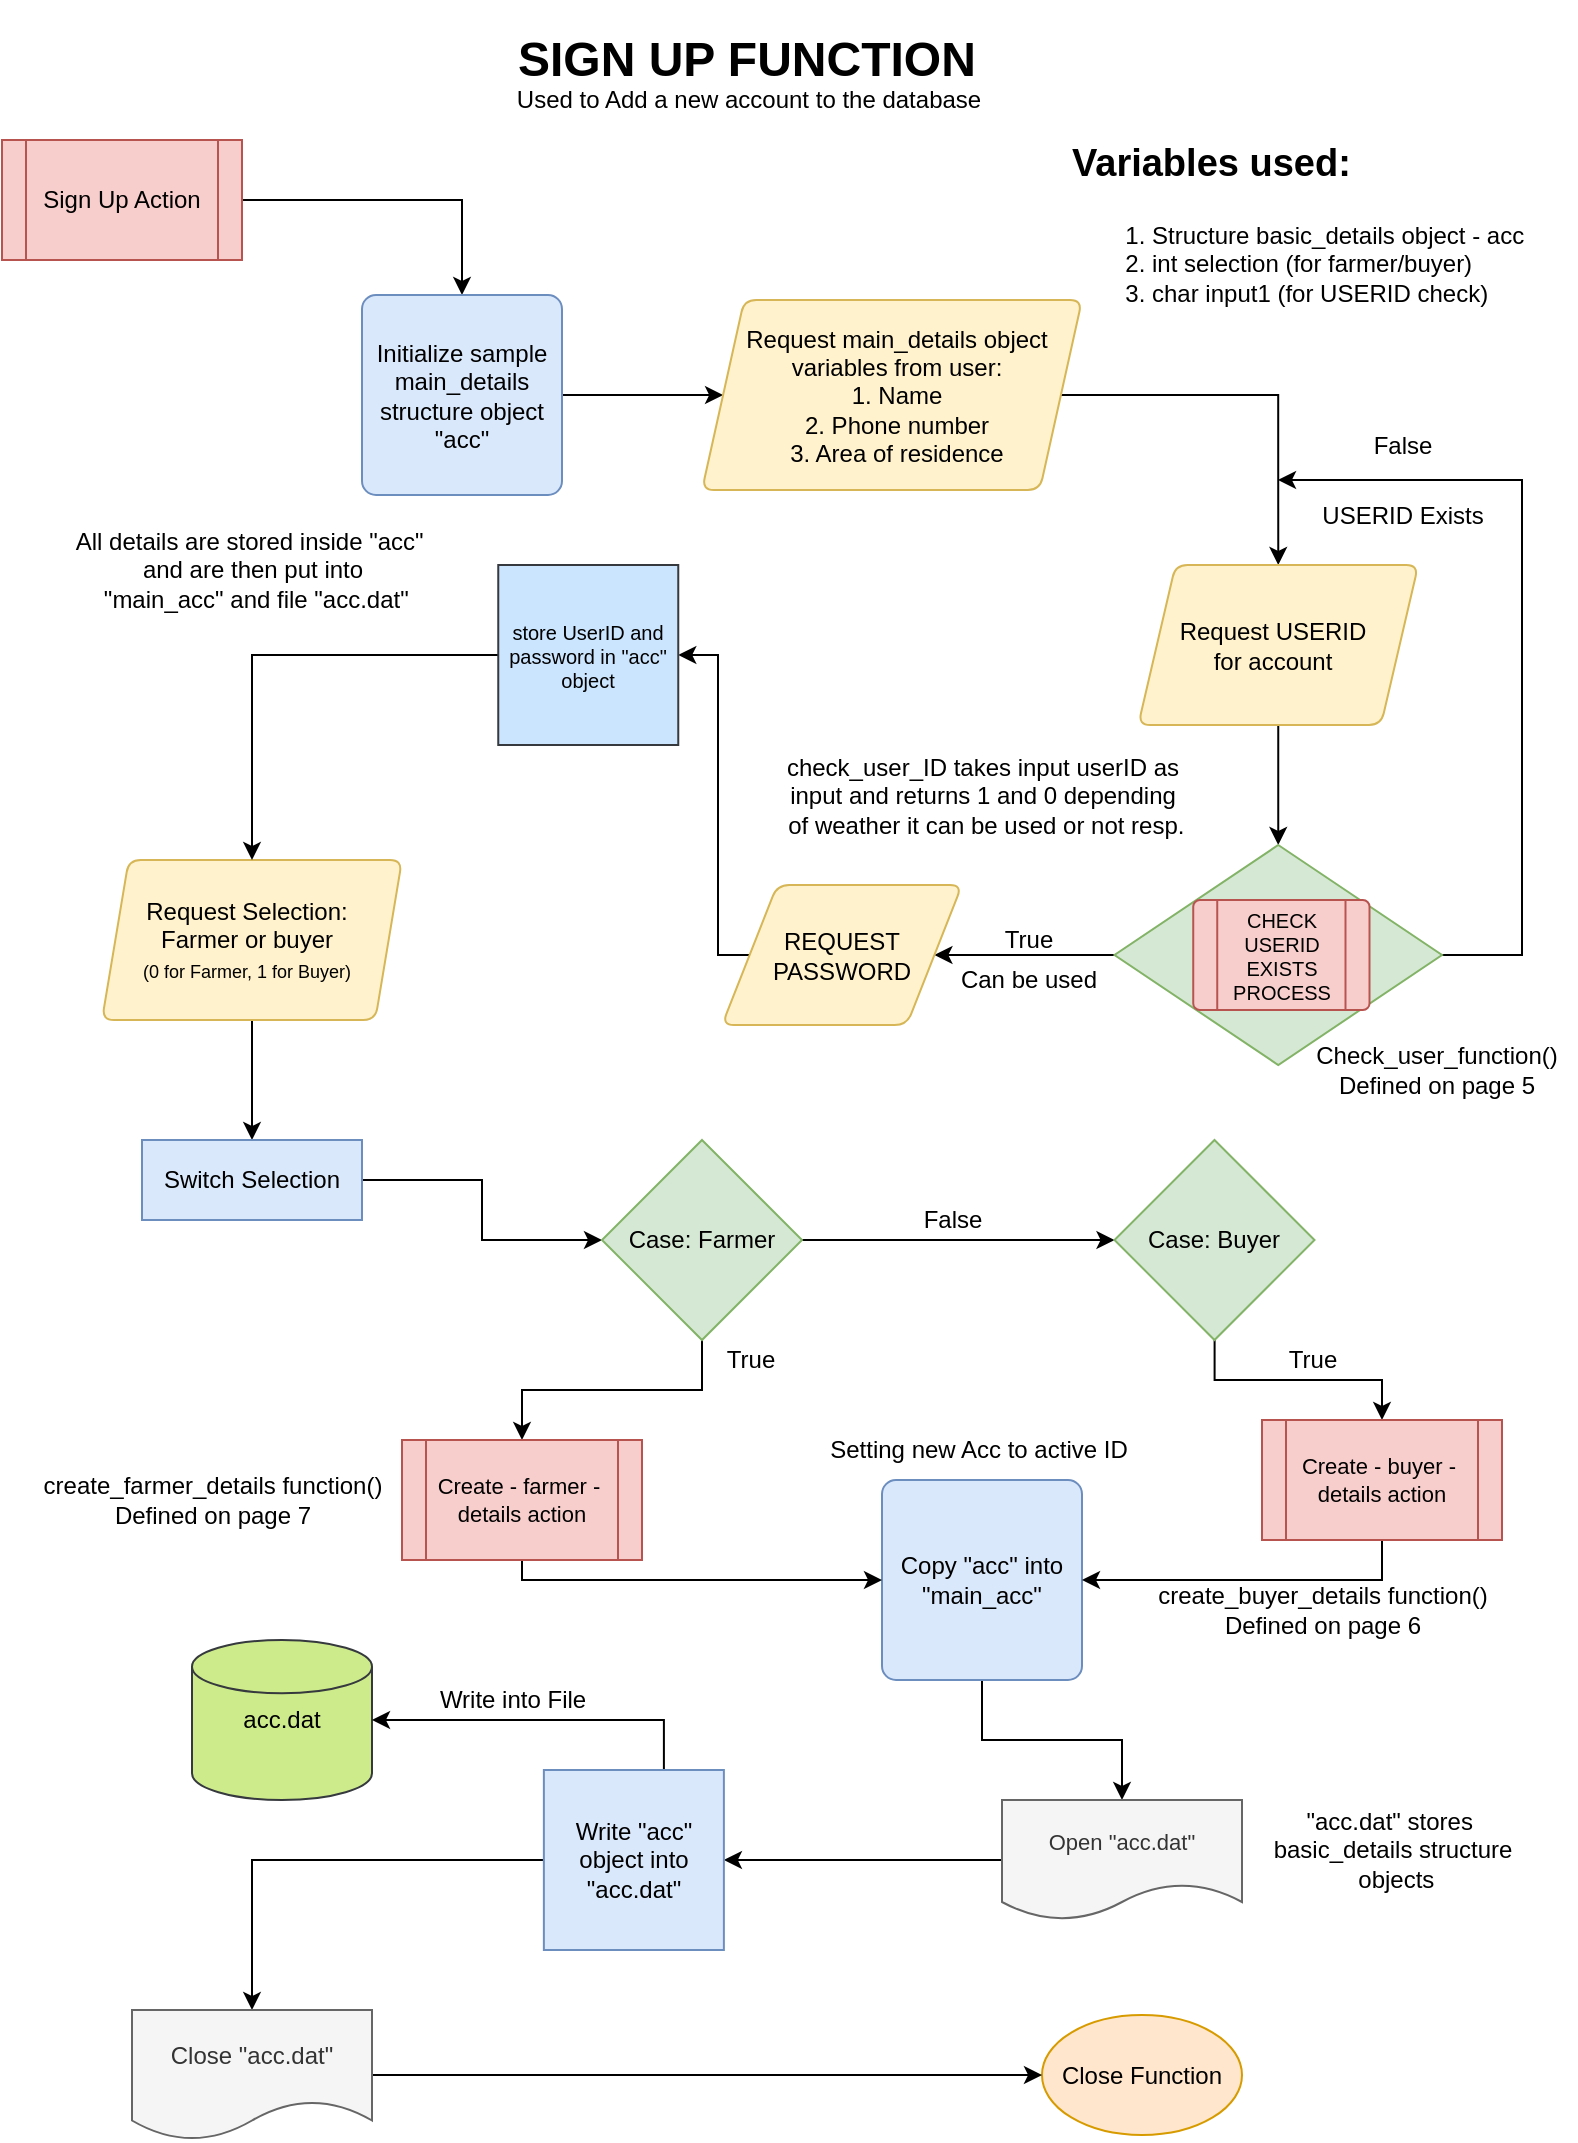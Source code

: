 <mxfile version="13.0.3" type="device" pages="3"><diagram id="C5RBs43oDa-KdzZeNtuy" name="Page-1"><mxGraphModel dx="1024" dy="592" grid="1" gridSize="10" guides="1" tooltips="1" connect="1" arrows="1" fold="1" page="1" pageScale="1" pageWidth="827" pageHeight="1169" math="0" shadow="0"><root><mxCell id="WIyWlLk6GJQsqaUBKTNV-0"/><mxCell id="WIyWlLk6GJQsqaUBKTNV-1" parent="WIyWlLk6GJQsqaUBKTNV-0"/><mxCell id="VbChTKFuJ5i-f_LWvNHz-31" value="" style="edgeStyle=orthogonalEdgeStyle;rounded=0;orthogonalLoop=1;jettySize=auto;html=1;" parent="WIyWlLk6GJQsqaUBKTNV-1" source="VbChTKFuJ5i-f_LWvNHz-0" target="VbChTKFuJ5i-f_LWvNHz-2" edge="1"><mxGeometry relative="1" as="geometry"/></mxCell><mxCell id="VbChTKFuJ5i-f_LWvNHz-0" value="Sign Up Action" style="shape=process;whiteSpace=wrap;html=1;backgroundOutline=1;fillColor=#f8cecc;strokeColor=#b85450;" parent="WIyWlLk6GJQsqaUBKTNV-1" vertex="1"><mxGeometry x="40" y="80" width="120" height="60" as="geometry"/></mxCell><mxCell id="VbChTKFuJ5i-f_LWvNHz-32" value="" style="edgeStyle=orthogonalEdgeStyle;rounded=0;orthogonalLoop=1;jettySize=auto;html=1;" parent="WIyWlLk6GJQsqaUBKTNV-1" source="VbChTKFuJ5i-f_LWvNHz-2" target="VbChTKFuJ5i-f_LWvNHz-3" edge="1"><mxGeometry relative="1" as="geometry"/></mxCell><mxCell id="VbChTKFuJ5i-f_LWvNHz-2" value="Initialize sample main_details structure object &quot;acc&quot;" style="rounded=1;whiteSpace=wrap;html=1;absoluteArcSize=1;arcSize=14;strokeWidth=1;fillColor=#dae8fc;strokeColor=#6c8ebf;" parent="WIyWlLk6GJQsqaUBKTNV-1" vertex="1"><mxGeometry x="220" y="157.5" width="100" height="100" as="geometry"/></mxCell><mxCell id="oj1vcVfIQmT8RtxW6az1-18" style="edgeStyle=orthogonalEdgeStyle;rounded=0;orthogonalLoop=1;jettySize=auto;html=1;entryX=0.5;entryY=0;entryDx=0;entryDy=0;fontSize=10;" parent="WIyWlLk6GJQsqaUBKTNV-1" source="VbChTKFuJ5i-f_LWvNHz-3" target="VbChTKFuJ5i-f_LWvNHz-22" edge="1"><mxGeometry relative="1" as="geometry"/></mxCell><mxCell id="VbChTKFuJ5i-f_LWvNHz-3" value="Request main_details object variables from user:&lt;br&gt;1. Name&lt;br&gt;2. Phone number&lt;br&gt;3. Area of residence" style="shape=parallelogram;html=1;strokeWidth=1;perimeter=parallelogramPerimeter;whiteSpace=wrap;rounded=1;arcSize=12;size=0.111;spacingLeft=20;spacingRight=15;fillColor=#fff2cc;strokeColor=#d6b656;" parent="WIyWlLk6GJQsqaUBKTNV-1" vertex="1"><mxGeometry x="390" y="160" width="190" height="95" as="geometry"/></mxCell><mxCell id="oj1vcVfIQmT8RtxW6az1-25" style="edgeStyle=orthogonalEdgeStyle;rounded=0;orthogonalLoop=1;jettySize=auto;html=1;fontSize=10;" parent="WIyWlLk6GJQsqaUBKTNV-1" source="VbChTKFuJ5i-f_LWvNHz-7" target="VbChTKFuJ5i-f_LWvNHz-8" edge="1"><mxGeometry relative="1" as="geometry"/></mxCell><mxCell id="VbChTKFuJ5i-f_LWvNHz-7" value="Request Selection: Farmer or buyer&lt;br&gt;&lt;font style=&quot;font-size: 9px&quot;&gt;(0 for Farmer, 1 for Buyer)&lt;/font&gt;" style="shape=parallelogram;html=1;strokeWidth=1;perimeter=parallelogramPerimeter;whiteSpace=wrap;rounded=1;arcSize=12;size=0.089;spacingLeft=15;spacingRight=20;fillColor=#fff2cc;strokeColor=#d6b656;" parent="WIyWlLk6GJQsqaUBKTNV-1" vertex="1"><mxGeometry x="90" y="440" width="150" height="80" as="geometry"/></mxCell><mxCell id="oj1vcVfIQmT8RtxW6az1-26" style="edgeStyle=orthogonalEdgeStyle;rounded=0;orthogonalLoop=1;jettySize=auto;html=1;entryX=0;entryY=0.5;entryDx=0;entryDy=0;entryPerimeter=0;fontSize=10;" parent="WIyWlLk6GJQsqaUBKTNV-1" source="VbChTKFuJ5i-f_LWvNHz-8" target="VbChTKFuJ5i-f_LWvNHz-13" edge="1"><mxGeometry relative="1" as="geometry"/></mxCell><mxCell id="VbChTKFuJ5i-f_LWvNHz-8" value="Switch Selection" style="shape=parallelogram;perimeter=parallelogramPerimeter;whiteSpace=wrap;html=1;size=0;fillColor=#dae8fc;strokeColor=#6c8ebf;" parent="WIyWlLk6GJQsqaUBKTNV-1" vertex="1"><mxGeometry x="110" y="580" width="110" height="40" as="geometry"/></mxCell><mxCell id="VbChTKFuJ5i-f_LWvNHz-18" style="edgeStyle=orthogonalEdgeStyle;rounded=0;orthogonalLoop=1;jettySize=auto;html=1;exitX=1;exitY=0.5;exitDx=0;exitDy=0;exitPerimeter=0;entryX=0;entryY=0.5;entryDx=0;entryDy=0;entryPerimeter=0;" parent="WIyWlLk6GJQsqaUBKTNV-1" source="VbChTKFuJ5i-f_LWvNHz-13" target="VbChTKFuJ5i-f_LWvNHz-16" edge="1"><mxGeometry relative="1" as="geometry"/></mxCell><mxCell id="oj1vcVfIQmT8RtxW6az1-29" style="edgeStyle=orthogonalEdgeStyle;rounded=0;orthogonalLoop=1;jettySize=auto;html=1;fontSize=11;" parent="WIyWlLk6GJQsqaUBKTNV-1" source="VbChTKFuJ5i-f_LWvNHz-13" target="oj1vcVfIQmT8RtxW6az1-28" edge="1"><mxGeometry relative="1" as="geometry"/></mxCell><mxCell id="VbChTKFuJ5i-f_LWvNHz-13" value="Case: Farmer" style="strokeWidth=1;html=1;shape=mxgraph.flowchart.decision;whiteSpace=wrap;fillColor=#d5e8d4;strokeColor=#82b366;" parent="WIyWlLk6GJQsqaUBKTNV-1" vertex="1"><mxGeometry x="340" y="580" width="100" height="100" as="geometry"/></mxCell><mxCell id="oj1vcVfIQmT8RtxW6az1-32" style="edgeStyle=orthogonalEdgeStyle;rounded=0;orthogonalLoop=1;jettySize=auto;html=1;entryX=0.5;entryY=0;entryDx=0;entryDy=0;fontSize=11;" parent="WIyWlLk6GJQsqaUBKTNV-1" source="VbChTKFuJ5i-f_LWvNHz-16" target="oj1vcVfIQmT8RtxW6az1-30" edge="1"><mxGeometry relative="1" as="geometry"/></mxCell><mxCell id="VbChTKFuJ5i-f_LWvNHz-16" value="Case: Buyer" style="strokeWidth=1;html=1;shape=mxgraph.flowchart.decision;whiteSpace=wrap;fillColor=#d5e8d4;strokeColor=#82b366;" parent="WIyWlLk6GJQsqaUBKTNV-1" vertex="1"><mxGeometry x="596.25" y="580" width="100" height="100" as="geometry"/></mxCell><mxCell id="oj1vcVfIQmT8RtxW6az1-8" style="edgeStyle=orthogonalEdgeStyle;rounded=0;orthogonalLoop=1;jettySize=auto;html=1;entryX=0.5;entryY=0;entryDx=0;entryDy=0;fontSize=10;" parent="WIyWlLk6GJQsqaUBKTNV-1" source="VbChTKFuJ5i-f_LWvNHz-22" target="VbChTKFuJ5i-f_LWvNHz-25" edge="1"><mxGeometry relative="1" as="geometry"/></mxCell><mxCell id="VbChTKFuJ5i-f_LWvNHz-22" value="Request USERID for account" style="shape=parallelogram;html=1;strokeWidth=1;perimeter=parallelogramPerimeter;whiteSpace=wrap;rounded=1;arcSize=12;size=0.133;spacingLeft=15;spacingRight=20;fillColor=#fff2cc;strokeColor=#d6b656;" parent="WIyWlLk6GJQsqaUBKTNV-1" vertex="1"><mxGeometry x="608.13" y="292.5" width="140" height="80" as="geometry"/></mxCell><mxCell id="oj1vcVfIQmT8RtxW6az1-19" style="edgeStyle=orthogonalEdgeStyle;rounded=0;orthogonalLoop=1;jettySize=auto;html=1;fontSize=10;" parent="WIyWlLk6GJQsqaUBKTNV-1" source="VbChTKFuJ5i-f_LWvNHz-25" target="VbChTKFuJ5i-f_LWvNHz-36" edge="1"><mxGeometry relative="1" as="geometry"/></mxCell><mxCell id="oj1vcVfIQmT8RtxW6az1-23" style="edgeStyle=orthogonalEdgeStyle;rounded=0;orthogonalLoop=1;jettySize=auto;html=1;fontSize=10;" parent="WIyWlLk6GJQsqaUBKTNV-1" source="VbChTKFuJ5i-f_LWvNHz-25" edge="1"><mxGeometry relative="1" as="geometry"><mxPoint x="678" y="250" as="targetPoint"/><Array as="points"><mxPoint x="800" y="488"/><mxPoint x="800" y="250"/></Array></mxGeometry></mxCell><mxCell id="VbChTKFuJ5i-f_LWvNHz-25" value="" style="rhombus;whiteSpace=wrap;html=1;strokeWidth=1;fillColor=#d5e8d4;strokeColor=#82b366;" parent="WIyWlLk6GJQsqaUBKTNV-1" vertex="1"><mxGeometry x="596.25" y="432.5" width="163.75" height="110" as="geometry"/></mxCell><mxCell id="VbChTKFuJ5i-f_LWvNHz-26" value="CHECK USERID EXISTS PROCESS" style="verticalLabelPosition=middle;verticalAlign=middle;html=1;shape=process;whiteSpace=wrap;rounded=1;size=0.14;arcSize=6;strokeWidth=1;labelPosition=center;align=center;fontSize=10;fillColor=#f8cecc;strokeColor=#b85450;" parent="WIyWlLk6GJQsqaUBKTNV-1" vertex="1"><mxGeometry x="635.62" y="460" width="88.13" height="55" as="geometry"/></mxCell><mxCell id="oj1vcVfIQmT8RtxW6az1-27" style="edgeStyle=orthogonalEdgeStyle;rounded=0;orthogonalLoop=1;jettySize=auto;html=1;entryX=1;entryY=0.5;entryDx=0;entryDy=0;fontSize=10;" parent="WIyWlLk6GJQsqaUBKTNV-1" source="VbChTKFuJ5i-f_LWvNHz-36" target="oj1vcVfIQmT8RtxW6az1-13" edge="1"><mxGeometry relative="1" as="geometry"><Array as="points"><mxPoint x="398" y="488"/><mxPoint x="398" y="338"/></Array></mxGeometry></mxCell><mxCell id="VbChTKFuJ5i-f_LWvNHz-36" value="REQUEST PASSWORD" style="shape=parallelogram;html=1;strokeWidth=1;perimeter=parallelogramPerimeter;whiteSpace=wrap;rounded=1;arcSize=12;size=0.23;fillColor=#fff2cc;strokeColor=#d6b656;" parent="WIyWlLk6GJQsqaUBKTNV-1" vertex="1"><mxGeometry x="400" y="452.5" width="120" height="70" as="geometry"/></mxCell><mxCell id="oj1vcVfIQmT8RtxW6az1-36" style="edgeStyle=orthogonalEdgeStyle;rounded=0;orthogonalLoop=1;jettySize=auto;html=1;entryX=0.5;entryY=0;entryDx=0;entryDy=0;fontSize=11;" parent="WIyWlLk6GJQsqaUBKTNV-1" source="VbChTKFuJ5i-f_LWvNHz-42" target="oj1vcVfIQmT8RtxW6az1-35" edge="1"><mxGeometry relative="1" as="geometry"/></mxCell><mxCell id="VbChTKFuJ5i-f_LWvNHz-42" value="&lt;span style=&quot;font-size: 12px;&quot;&gt;Copy &quot;acc&quot; into &quot;main_acc&quot;&lt;/span&gt;" style="rounded=1;whiteSpace=wrap;html=1;absoluteArcSize=1;arcSize=14;strokeWidth=1;fontSize=12;fillColor=#dae8fc;strokeColor=#6c8ebf;" parent="WIyWlLk6GJQsqaUBKTNV-1" vertex="1"><mxGeometry x="480" y="750" width="100" height="100" as="geometry"/></mxCell><mxCell id="VbChTKFuJ5i-f_LWvNHz-43" value="acc.dat" style="strokeWidth=1;html=1;shape=mxgraph.flowchart.database;whiteSpace=wrap;fillColor=#cdeb8b;strokeColor=#36393d;" parent="WIyWlLk6GJQsqaUBKTNV-1" vertex="1"><mxGeometry x="135" y="830" width="90" height="80" as="geometry"/></mxCell><mxCell id="VbChTKFuJ5i-f_LWvNHz-53" value="Close Function" style="strokeWidth=1;html=1;shape=mxgraph.flowchart.start_1;whiteSpace=wrap;fillColor=#ffe6cc;strokeColor=#d79b00;" parent="WIyWlLk6GJQsqaUBKTNV-1" vertex="1"><mxGeometry x="560" y="1017.5" width="100" height="60" as="geometry"/></mxCell><mxCell id="oj1vcVfIQmT8RtxW6az1-2" value="&lt;h1&gt;SIGN UP FUNCTION&lt;/h1&gt;" style="text;html=1;strokeColor=none;fillColor=none;spacing=5;spacingTop=-20;whiteSpace=wrap;overflow=hidden;rounded=0;" parent="WIyWlLk6GJQsqaUBKTNV-1" vertex="1"><mxGeometry x="293.13" y="20" width="240" height="40" as="geometry"/></mxCell><mxCell id="oj1vcVfIQmT8RtxW6az1-4" value="Used to Add a new account to the database" style="text;html=1;align=center;verticalAlign=middle;resizable=0;points=[];autosize=1;" parent="WIyWlLk6GJQsqaUBKTNV-1" vertex="1"><mxGeometry x="288.13" y="50" width="250" height="20" as="geometry"/></mxCell><mxCell id="oj1vcVfIQmT8RtxW6az1-15" style="edgeStyle=orthogonalEdgeStyle;rounded=0;orthogonalLoop=1;jettySize=auto;html=1;fontSize=10;" parent="WIyWlLk6GJQsqaUBKTNV-1" source="oj1vcVfIQmT8RtxW6az1-13" target="VbChTKFuJ5i-f_LWvNHz-7" edge="1"><mxGeometry relative="1" as="geometry"/></mxCell><mxCell id="oj1vcVfIQmT8RtxW6az1-13" value="store UserID and password in &quot;acc&quot; object" style="whiteSpace=wrap;html=1;aspect=fixed;strokeWidth=1;fontSize=10;fillColor=#cce5ff;strokeColor=#36393d;" parent="WIyWlLk6GJQsqaUBKTNV-1" vertex="1"><mxGeometry x="288.13" y="292.5" width="90" height="90" as="geometry"/></mxCell><mxCell id="oj1vcVfIQmT8RtxW6az1-33" style="edgeStyle=orthogonalEdgeStyle;rounded=0;orthogonalLoop=1;jettySize=auto;html=1;entryX=0;entryY=0.5;entryDx=0;entryDy=0;fontSize=11;" parent="WIyWlLk6GJQsqaUBKTNV-1" source="oj1vcVfIQmT8RtxW6az1-28" target="VbChTKFuJ5i-f_LWvNHz-42" edge="1"><mxGeometry relative="1" as="geometry"><Array as="points"><mxPoint x="300" y="800"/></Array></mxGeometry></mxCell><mxCell id="oj1vcVfIQmT8RtxW6az1-28" value="Create - farmer -&amp;nbsp;&lt;br style=&quot;font-size: 11px;&quot;&gt;details action" style="shape=process;whiteSpace=wrap;html=1;backgroundOutline=1;strokeWidth=1;fontSize=11;fillColor=#f8cecc;strokeColor=#b85450;" parent="WIyWlLk6GJQsqaUBKTNV-1" vertex="1"><mxGeometry x="240" y="730" width="120" height="60" as="geometry"/></mxCell><mxCell id="oj1vcVfIQmT8RtxW6az1-34" style="edgeStyle=orthogonalEdgeStyle;rounded=0;orthogonalLoop=1;jettySize=auto;html=1;entryX=1;entryY=0.5;entryDx=0;entryDy=0;fontSize=11;" parent="WIyWlLk6GJQsqaUBKTNV-1" source="oj1vcVfIQmT8RtxW6az1-30" target="VbChTKFuJ5i-f_LWvNHz-42" edge="1"><mxGeometry relative="1" as="geometry"><Array as="points"><mxPoint x="730" y="800"/></Array></mxGeometry></mxCell><mxCell id="oj1vcVfIQmT8RtxW6az1-30" value="Create - buyer -&amp;nbsp;&lt;br style=&quot;font-size: 11px&quot;&gt;details action" style="shape=process;whiteSpace=wrap;html=1;backgroundOutline=1;strokeWidth=1;fontSize=11;fillColor=#f8cecc;strokeColor=#b85450;" parent="WIyWlLk6GJQsqaUBKTNV-1" vertex="1"><mxGeometry x="670" y="720" width="120" height="60" as="geometry"/></mxCell><mxCell id="oj1vcVfIQmT8RtxW6az1-38" style="edgeStyle=orthogonalEdgeStyle;rounded=0;orthogonalLoop=1;jettySize=auto;html=1;entryX=1;entryY=0.5;entryDx=0;entryDy=0;fontSize=12;" parent="WIyWlLk6GJQsqaUBKTNV-1" source="oj1vcVfIQmT8RtxW6az1-35" target="oj1vcVfIQmT8RtxW6az1-37" edge="1"><mxGeometry relative="1" as="geometry"/></mxCell><mxCell id="oj1vcVfIQmT8RtxW6az1-35" value="Open &quot;acc.dat&quot;" style="shape=document;whiteSpace=wrap;html=1;boundedLbl=1;strokeWidth=1;fontSize=11;fillColor=#f5f5f5;strokeColor=#666666;fontColor=#333333;" parent="WIyWlLk6GJQsqaUBKTNV-1" vertex="1"><mxGeometry x="540" y="910" width="120" height="60" as="geometry"/></mxCell><mxCell id="oj1vcVfIQmT8RtxW6az1-39" style="edgeStyle=orthogonalEdgeStyle;rounded=0;orthogonalLoop=1;jettySize=auto;html=1;entryX=1;entryY=0.5;entryDx=0;entryDy=0;entryPerimeter=0;fontSize=12;exitX=0.5;exitY=0;exitDx=0;exitDy=0;" parent="WIyWlLk6GJQsqaUBKTNV-1" source="oj1vcVfIQmT8RtxW6az1-37" target="VbChTKFuJ5i-f_LWvNHz-43" edge="1"><mxGeometry relative="1" as="geometry"><Array as="points"><mxPoint x="370.94" y="900"/><mxPoint x="370.94" y="870"/></Array></mxGeometry></mxCell><mxCell id="oj1vcVfIQmT8RtxW6az1-42" style="edgeStyle=orthogonalEdgeStyle;rounded=0;orthogonalLoop=1;jettySize=auto;html=1;entryX=0.5;entryY=0;entryDx=0;entryDy=0;fontSize=12;" parent="WIyWlLk6GJQsqaUBKTNV-1" source="oj1vcVfIQmT8RtxW6az1-37" target="oj1vcVfIQmT8RtxW6az1-41" edge="1"><mxGeometry relative="1" as="geometry"/></mxCell><mxCell id="oj1vcVfIQmT8RtxW6az1-37" value="Write &quot;acc&quot; object into &quot;acc.dat&quot;" style="whiteSpace=wrap;html=1;aspect=fixed;strokeWidth=1;fontSize=12;fillColor=#dae8fc;strokeColor=#6c8ebf;" parent="WIyWlLk6GJQsqaUBKTNV-1" vertex="1"><mxGeometry x="310.94" y="895" width="90" height="90" as="geometry"/></mxCell><mxCell id="oj1vcVfIQmT8RtxW6az1-43" style="edgeStyle=orthogonalEdgeStyle;rounded=0;orthogonalLoop=1;jettySize=auto;html=1;entryX=0;entryY=0.5;entryDx=0;entryDy=0;entryPerimeter=0;fontSize=12;" parent="WIyWlLk6GJQsqaUBKTNV-1" source="oj1vcVfIQmT8RtxW6az1-41" target="VbChTKFuJ5i-f_LWvNHz-53" edge="1"><mxGeometry relative="1" as="geometry"/></mxCell><mxCell id="oj1vcVfIQmT8RtxW6az1-41" value="Close &quot;acc.dat&quot;" style="shape=document;whiteSpace=wrap;html=1;boundedLbl=1;strokeWidth=1;fontSize=12;fillColor=#f5f5f5;strokeColor=#666666;fontColor=#333333;" parent="WIyWlLk6GJQsqaUBKTNV-1" vertex="1"><mxGeometry x="105" y="1015" width="120" height="65" as="geometry"/></mxCell><mxCell id="oj1vcVfIQmT8RtxW6az1-45" value="&lt;h1&gt;&lt;font style=&quot;font-size: 19px&quot;&gt;Variables used:&lt;/font&gt;&lt;/h1&gt;&lt;p&gt;&lt;/p&gt;&lt;ol&gt;&lt;li&gt;Structure basic_details object - acc&lt;/li&gt;&lt;li&gt;int selection (for farmer/buyer)&lt;/li&gt;&lt;li&gt;char input1 (for USERID check)&lt;/li&gt;&lt;/ol&gt;&lt;p&gt;&lt;/p&gt;" style="text;html=1;strokeColor=none;fillColor=none;spacing=5;spacingTop=-20;whiteSpace=wrap;overflow=hidden;rounded=0;fontSize=12;" parent="WIyWlLk6GJQsqaUBKTNV-1" vertex="1"><mxGeometry x="570" y="70" width="240" height="120" as="geometry"/></mxCell><mxCell id="oj1vcVfIQmT8RtxW6az1-46" value="All details are stored inside &quot;acc&quot;&amp;nbsp;&lt;br&gt;and are then put into&lt;br&gt;&amp;nbsp;&quot;main_acc&quot; and file &quot;acc.dat&quot;" style="text;html=1;align=center;verticalAlign=middle;resizable=0;points=[];autosize=1;fontSize=12;" parent="WIyWlLk6GJQsqaUBKTNV-1" vertex="1"><mxGeometry x="70" y="270" width="190" height="50" as="geometry"/></mxCell><mxCell id="oj1vcVfIQmT8RtxW6az1-47" value="check_user_ID takes input userID as &lt;br&gt;input and returns 1 and 0 depending&lt;br&gt;&amp;nbsp;of weather it can be used or not resp." style="text;html=1;align=center;verticalAlign=middle;resizable=0;points=[];autosize=1;fontSize=12;" parent="WIyWlLk6GJQsqaUBKTNV-1" vertex="1"><mxGeometry x="420" y="382.5" width="220" height="50" as="geometry"/></mxCell><mxCell id="oj1vcVfIQmT8RtxW6az1-48" value="Check_user_function()&lt;br&gt;Defined on page 5" style="text;html=1;align=center;verticalAlign=middle;resizable=0;points=[];autosize=1;fontSize=12;" parent="WIyWlLk6GJQsqaUBKTNV-1" vertex="1"><mxGeometry x="687" y="530" width="140" height="30" as="geometry"/></mxCell><mxCell id="oj1vcVfIQmT8RtxW6az1-49" value="True" style="text;html=1;align=center;verticalAlign=middle;resizable=0;points=[];autosize=1;fontSize=12;" parent="WIyWlLk6GJQsqaUBKTNV-1" vertex="1"><mxGeometry x="533.13" y="470" width="40" height="20" as="geometry"/></mxCell><mxCell id="oj1vcVfIQmT8RtxW6az1-51" value="Can be used" style="text;html=1;align=center;verticalAlign=middle;resizable=0;points=[];autosize=1;fontSize=12;" parent="WIyWlLk6GJQsqaUBKTNV-1" vertex="1"><mxGeometry x="513.13" y="490" width="80" height="20" as="geometry"/></mxCell><mxCell id="oj1vcVfIQmT8RtxW6az1-54" value="False" style="text;html=1;align=center;verticalAlign=middle;resizable=0;points=[];autosize=1;fontSize=12;" parent="WIyWlLk6GJQsqaUBKTNV-1" vertex="1"><mxGeometry x="715" y="222.5" width="50" height="20" as="geometry"/></mxCell><mxCell id="oj1vcVfIQmT8RtxW6az1-55" value="USERID Exists" style="text;html=1;align=center;verticalAlign=middle;resizable=0;points=[];autosize=1;fontSize=12;" parent="WIyWlLk6GJQsqaUBKTNV-1" vertex="1"><mxGeometry x="690" y="257.5" width="100" height="20" as="geometry"/></mxCell><mxCell id="oj1vcVfIQmT8RtxW6az1-57" value="create_farmer_details function()&lt;br&gt;Defined on page 7" style="text;html=1;align=center;verticalAlign=middle;resizable=0;points=[];autosize=1;fontSize=12;" parent="WIyWlLk6GJQsqaUBKTNV-1" vertex="1"><mxGeometry x="50" y="745" width="190" height="30" as="geometry"/></mxCell><mxCell id="oj1vcVfIQmT8RtxW6az1-58" value="create_buyer_details function()&lt;br&gt;Defined on page 6" style="text;html=1;align=center;verticalAlign=middle;resizable=0;points=[];autosize=1;fontSize=12;" parent="WIyWlLk6GJQsqaUBKTNV-1" vertex="1"><mxGeometry x="610" y="800" width="180" height="30" as="geometry"/></mxCell><mxCell id="oj1vcVfIQmT8RtxW6az1-59" value="Setting new Acc to active ID" style="text;html=1;align=center;verticalAlign=middle;resizable=0;points=[];autosize=1;fontSize=12;" parent="WIyWlLk6GJQsqaUBKTNV-1" vertex="1"><mxGeometry x="448.13" y="725" width="160" height="20" as="geometry"/></mxCell><mxCell id="oj1vcVfIQmT8RtxW6az1-60" value="&quot;acc.dat&quot; stores&amp;nbsp;&lt;br&gt;basic_details structure&lt;br&gt;&amp;nbsp;objects" style="text;html=1;align=center;verticalAlign=middle;resizable=0;points=[];autosize=1;fontSize=12;" parent="WIyWlLk6GJQsqaUBKTNV-1" vertex="1"><mxGeometry x="670" y="910" width="130" height="50" as="geometry"/></mxCell><mxCell id="oj1vcVfIQmT8RtxW6az1-61" value="True" style="text;html=1;align=center;verticalAlign=middle;resizable=0;points=[];autosize=1;fontSize=12;" parent="WIyWlLk6GJQsqaUBKTNV-1" vertex="1"><mxGeometry x="394" y="680" width="40" height="20" as="geometry"/></mxCell><mxCell id="oj1vcVfIQmT8RtxW6az1-65" value="False" style="text;html=1;align=center;verticalAlign=middle;resizable=0;points=[];autosize=1;fontSize=12;" parent="WIyWlLk6GJQsqaUBKTNV-1" vertex="1"><mxGeometry x="490" y="610" width="50" height="20" as="geometry"/></mxCell><mxCell id="oj1vcVfIQmT8RtxW6az1-66" value="True" style="text;html=1;align=center;verticalAlign=middle;resizable=0;points=[];autosize=1;fontSize=12;" parent="WIyWlLk6GJQsqaUBKTNV-1" vertex="1"><mxGeometry x="675" y="680" width="40" height="20" as="geometry"/></mxCell><mxCell id="oj1vcVfIQmT8RtxW6az1-67" value="Write into File" style="text;html=1;align=center;verticalAlign=middle;resizable=0;points=[];autosize=1;fontSize=12;" parent="WIyWlLk6GJQsqaUBKTNV-1" vertex="1"><mxGeometry x="250" y="850" width="90" height="20" as="geometry"/></mxCell></root></mxGraphModel></diagram><diagram id="O8ff1EUH-NZuPDUmiKCJ" name="Page-2"><mxGraphModel dx="1024" dy="592" grid="1" gridSize="10" guides="1" tooltips="1" connect="1" arrows="1" fold="1" page="1" pageScale="1" pageWidth="850" pageHeight="1100" math="0" shadow="0"><root><mxCell id="nWWZleqVe4c401kPV01C-0"/><mxCell id="nWWZleqVe4c401kPV01C-1" parent="nWWZleqVe4c401kPV01C-0"/></root></mxGraphModel></diagram><diagram id="vreiVlJW3cLXNxfxbPCs" name="Page-3"><mxGraphModel dx="1024" dy="592" grid="1" gridSize="10" guides="1" tooltips="1" connect="1" arrows="1" fold="1" page="1" pageScale="1" pageWidth="850" pageHeight="1100" math="0" shadow="0"><root><mxCell id="pNwcg8s8NSlzOEmiF_av-0"/><mxCell id="pNwcg8s8NSlzOEmiF_av-1" parent="pNwcg8s8NSlzOEmiF_av-0"/></root></mxGraphModel></diagram></mxfile>